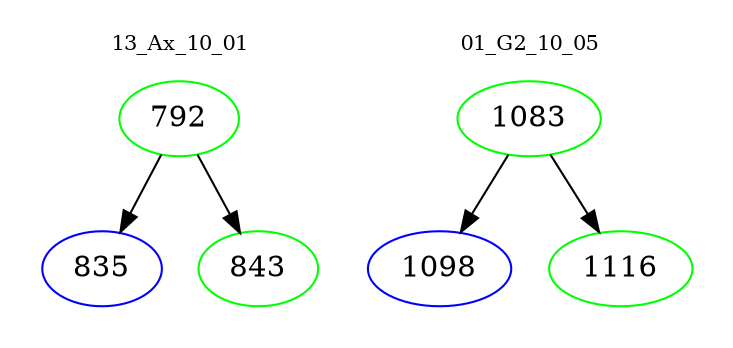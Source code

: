 digraph{
subgraph cluster_0 {
color = white
label = "13_Ax_10_01";
fontsize=10;
T0_792 [label="792", color="green"]
T0_792 -> T0_835 [color="black"]
T0_835 [label="835", color="blue"]
T0_792 -> T0_843 [color="black"]
T0_843 [label="843", color="green"]
}
subgraph cluster_1 {
color = white
label = "01_G2_10_05";
fontsize=10;
T1_1083 [label="1083", color="green"]
T1_1083 -> T1_1098 [color="black"]
T1_1098 [label="1098", color="blue"]
T1_1083 -> T1_1116 [color="black"]
T1_1116 [label="1116", color="green"]
}
}
